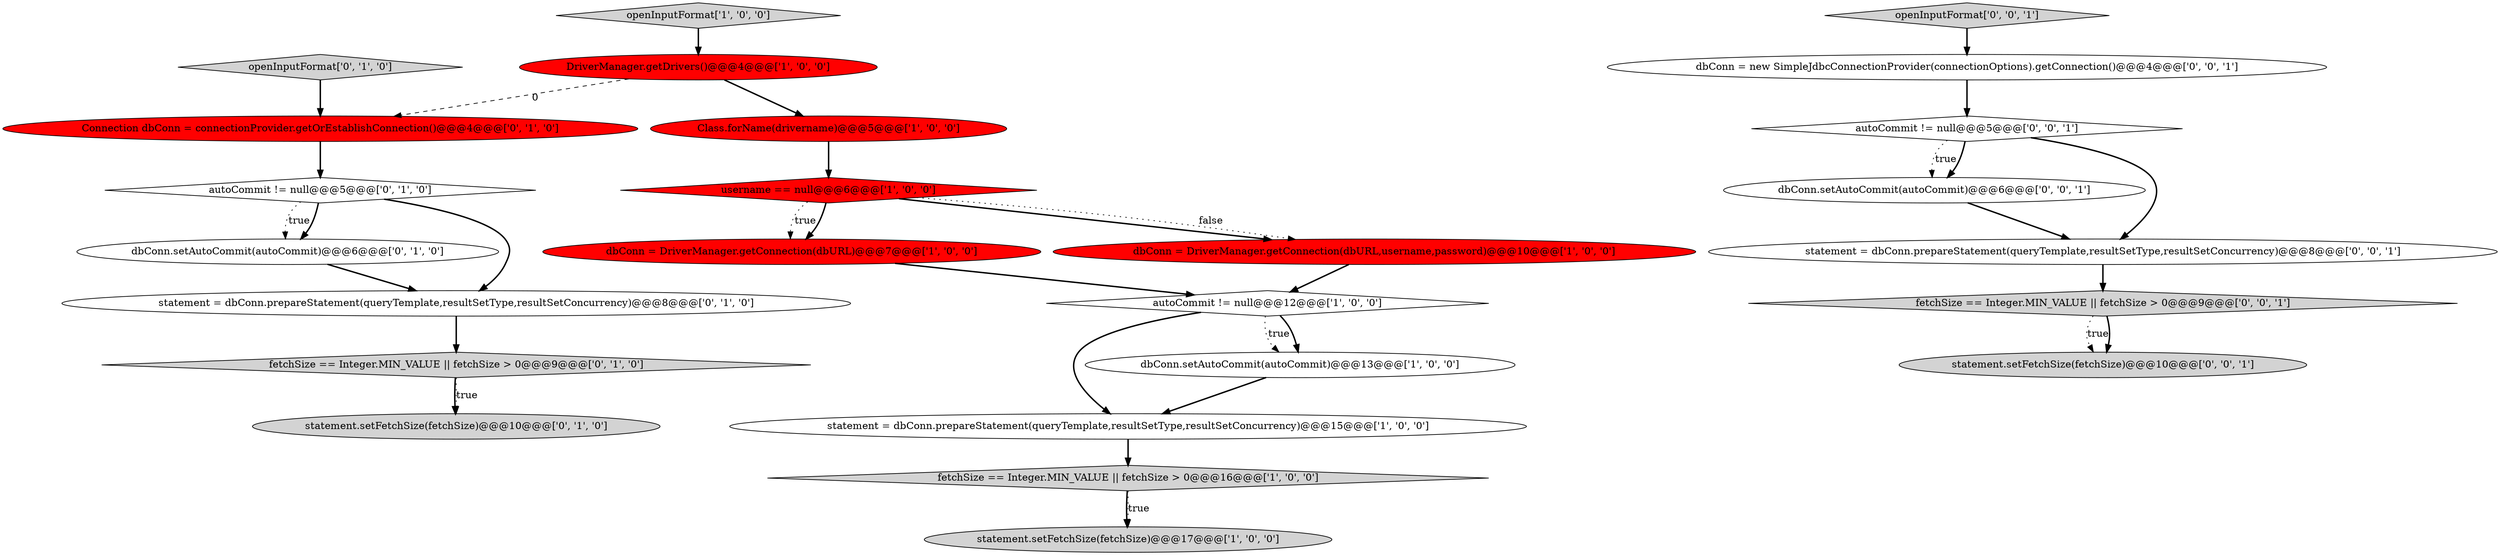 digraph {
15 [style = filled, label = "fetchSize == Integer.MIN_VALUE || fetchSize > 0@@@9@@@['0', '1', '0']", fillcolor = lightgray, shape = diamond image = "AAA0AAABBB2BBB"];
0 [style = filled, label = "username == null@@@6@@@['1', '0', '0']", fillcolor = red, shape = diamond image = "AAA1AAABBB1BBB"];
20 [style = filled, label = "dbConn = new SimpleJdbcConnectionProvider(connectionOptions).getConnection()@@@4@@@['0', '0', '1']", fillcolor = white, shape = ellipse image = "AAA0AAABBB3BBB"];
11 [style = filled, label = "dbConn.setAutoCommit(autoCommit)@@@6@@@['0', '1', '0']", fillcolor = white, shape = ellipse image = "AAA0AAABBB2BBB"];
19 [style = filled, label = "openInputFormat['0', '0', '1']", fillcolor = lightgray, shape = diamond image = "AAA0AAABBB3BBB"];
13 [style = filled, label = "statement.setFetchSize(fetchSize)@@@10@@@['0', '1', '0']", fillcolor = lightgray, shape = ellipse image = "AAA0AAABBB2BBB"];
5 [style = filled, label = "dbConn = DriverManager.getConnection(dbURL)@@@7@@@['1', '0', '0']", fillcolor = red, shape = ellipse image = "AAA1AAABBB1BBB"];
14 [style = filled, label = "autoCommit != null@@@5@@@['0', '1', '0']", fillcolor = white, shape = diamond image = "AAA0AAABBB2BBB"];
12 [style = filled, label = "statement = dbConn.prepareStatement(queryTemplate,resultSetType,resultSetConcurrency)@@@8@@@['0', '1', '0']", fillcolor = white, shape = ellipse image = "AAA0AAABBB2BBB"];
22 [style = filled, label = "fetchSize == Integer.MIN_VALUE || fetchSize > 0@@@9@@@['0', '0', '1']", fillcolor = lightgray, shape = diamond image = "AAA0AAABBB3BBB"];
10 [style = filled, label = "openInputFormat['1', '0', '0']", fillcolor = lightgray, shape = diamond image = "AAA0AAABBB1BBB"];
24 [style = filled, label = "statement.setFetchSize(fetchSize)@@@10@@@['0', '0', '1']", fillcolor = lightgray, shape = ellipse image = "AAA0AAABBB3BBB"];
17 [style = filled, label = "openInputFormat['0', '1', '0']", fillcolor = lightgray, shape = diamond image = "AAA0AAABBB2BBB"];
8 [style = filled, label = "DriverManager.getDrivers()@@@4@@@['1', '0', '0']", fillcolor = red, shape = ellipse image = "AAA1AAABBB1BBB"];
18 [style = filled, label = "dbConn.setAutoCommit(autoCommit)@@@6@@@['0', '0', '1']", fillcolor = white, shape = ellipse image = "AAA0AAABBB3BBB"];
21 [style = filled, label = "statement = dbConn.prepareStatement(queryTemplate,resultSetType,resultSetConcurrency)@@@8@@@['0', '0', '1']", fillcolor = white, shape = ellipse image = "AAA0AAABBB3BBB"];
9 [style = filled, label = "statement = dbConn.prepareStatement(queryTemplate,resultSetType,resultSetConcurrency)@@@15@@@['1', '0', '0']", fillcolor = white, shape = ellipse image = "AAA0AAABBB1BBB"];
6 [style = filled, label = "autoCommit != null@@@12@@@['1', '0', '0']", fillcolor = white, shape = diamond image = "AAA0AAABBB1BBB"];
1 [style = filled, label = "dbConn.setAutoCommit(autoCommit)@@@13@@@['1', '0', '0']", fillcolor = white, shape = ellipse image = "AAA0AAABBB1BBB"];
2 [style = filled, label = "dbConn = DriverManager.getConnection(dbURL,username,password)@@@10@@@['1', '0', '0']", fillcolor = red, shape = ellipse image = "AAA1AAABBB1BBB"];
16 [style = filled, label = "Connection dbConn = connectionProvider.getOrEstablishConnection()@@@4@@@['0', '1', '0']", fillcolor = red, shape = ellipse image = "AAA1AAABBB2BBB"];
23 [style = filled, label = "autoCommit != null@@@5@@@['0', '0', '1']", fillcolor = white, shape = diamond image = "AAA0AAABBB3BBB"];
3 [style = filled, label = "statement.setFetchSize(fetchSize)@@@17@@@['1', '0', '0']", fillcolor = lightgray, shape = ellipse image = "AAA0AAABBB1BBB"];
7 [style = filled, label = "fetchSize == Integer.MIN_VALUE || fetchSize > 0@@@16@@@['1', '0', '0']", fillcolor = lightgray, shape = diamond image = "AAA0AAABBB1BBB"];
4 [style = filled, label = "Class.forName(drivername)@@@5@@@['1', '0', '0']", fillcolor = red, shape = ellipse image = "AAA1AAABBB1BBB"];
8->16 [style = dashed, label="0"];
15->13 [style = bold, label=""];
0->5 [style = dotted, label="true"];
2->6 [style = bold, label=""];
19->20 [style = bold, label=""];
0->2 [style = bold, label=""];
12->15 [style = bold, label=""];
6->1 [style = dotted, label="true"];
0->2 [style = dotted, label="false"];
11->12 [style = bold, label=""];
22->24 [style = dotted, label="true"];
9->7 [style = bold, label=""];
7->3 [style = bold, label=""];
1->9 [style = bold, label=""];
4->0 [style = bold, label=""];
15->13 [style = dotted, label="true"];
6->1 [style = bold, label=""];
5->6 [style = bold, label=""];
10->8 [style = bold, label=""];
20->23 [style = bold, label=""];
23->21 [style = bold, label=""];
23->18 [style = dotted, label="true"];
21->22 [style = bold, label=""];
7->3 [style = dotted, label="true"];
14->12 [style = bold, label=""];
16->14 [style = bold, label=""];
14->11 [style = dotted, label="true"];
8->4 [style = bold, label=""];
18->21 [style = bold, label=""];
6->9 [style = bold, label=""];
22->24 [style = bold, label=""];
14->11 [style = bold, label=""];
23->18 [style = bold, label=""];
17->16 [style = bold, label=""];
0->5 [style = bold, label=""];
}
